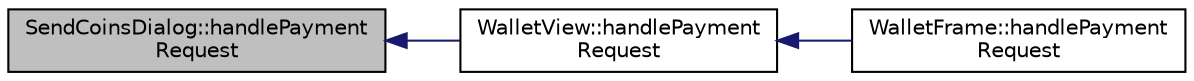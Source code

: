digraph "SendCoinsDialog::handlePaymentRequest"
{
  edge [fontname="Helvetica",fontsize="10",labelfontname="Helvetica",labelfontsize="10"];
  node [fontname="Helvetica",fontsize="10",shape=record];
  rankdir="LR";
  Node770 [label="SendCoinsDialog::handlePayment\lRequest",height=0.2,width=0.4,color="black", fillcolor="grey75", style="filled", fontcolor="black"];
  Node770 -> Node771 [dir="back",color="midnightblue",fontsize="10",style="solid",fontname="Helvetica"];
  Node771 [label="WalletView::handlePayment\lRequest",height=0.2,width=0.4,color="black", fillcolor="white", style="filled",URL="$class_wallet_view.html#a0ae21d91a9d7755026ce2a6846cef68d"];
  Node771 -> Node772 [dir="back",color="midnightblue",fontsize="10",style="solid",fontname="Helvetica"];
  Node772 [label="WalletFrame::handlePayment\lRequest",height=0.2,width=0.4,color="black", fillcolor="white", style="filled",URL="$class_wallet_frame.html#aa8c5b10f2240df164795619ca41c619c"];
}
